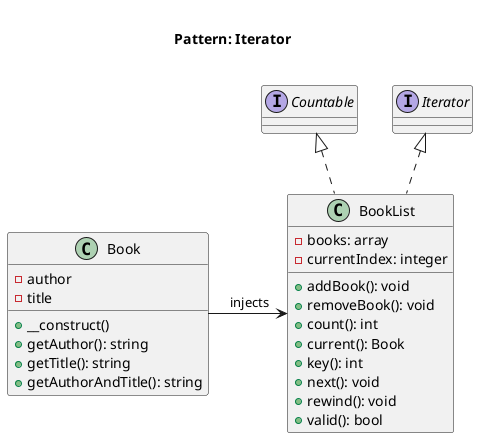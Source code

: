 @startuml
    Title <size:20>\nPattern: Iterator\n

    class Book {
        - author
        - title
        + __construct()
        + getAuthor(): string
        + getTitle(): string
        + getAuthorAndTitle(): string
    }

    class BookList implements Countable, Iterator{
        - books: array
        - currentIndex: integer
        + addBook(): void
        + removeBook(): void
        + count(): int
        + current(): Book
        + key(): int
        + next(): void
        + rewind(): void
        + valid(): bool
    }

    BookList <-left- Book: " injects"
@enduml





